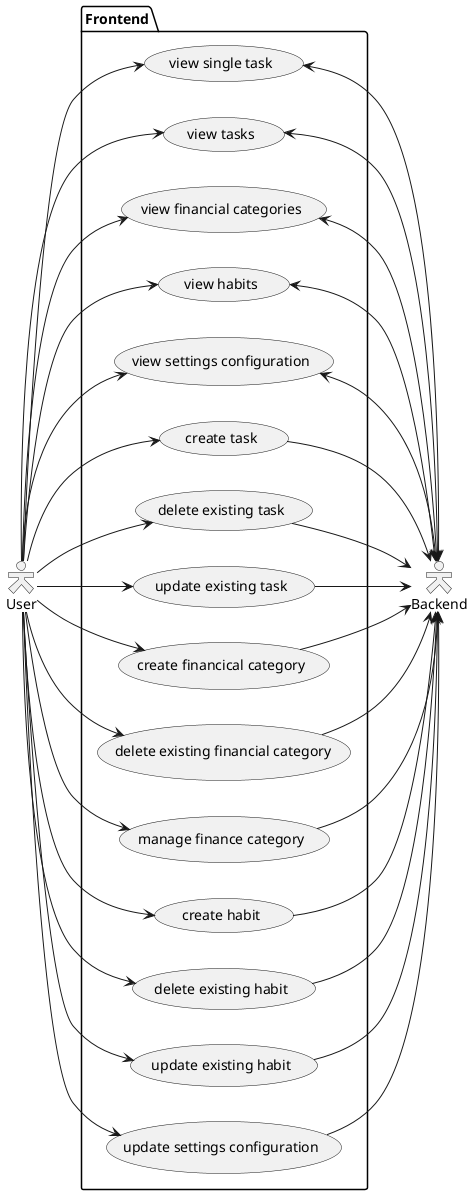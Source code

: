 @startuml FrontendUses
skinparam actorStyle Hollow
left to right direction
:User: as u
:Backend: as b

package Frontend {
    usecase "create task" as c_task
    usecase "delete existing task" as d_task
    usecase "update existing task" as u_task
    usecase "view single task" as single_task
    usecase "view tasks" as v_tasks

    usecase "create financical category" as c_finance
    usecase "delete existing financial category" as d_finance
    usecase "manage finance category" as m_finance
    usecase "view financial categories" as v_finance

    usecase "create habit" as c_habit
    usecase "delete existing habit" as d_habit
    usecase "update existing habit" as u_habit
    usecase "view habits" as v_habit

    usecase "update settings configuration" as u_settings
    usecase "view settings configuration" as v_settings
}

u --> c_task
c_task --> b
u --> d_task
d_task --> b
u --> u_task
u_task --> b
u --> single_task
single_task <-> b
u --> v_tasks
v_tasks <-> b

u --> c_finance
c_finance --> b
u --> d_finance
d_finance --> b
u --> m_finance
m_finance --> b
u --> v_finance
v_finance <-> b

u --> c_habit
c_habit --> b
u --> d_habit
d_habit --> b
u --> u_habit
u_habit --> b
u --> v_habit
v_habit <-> b

u --> v_settings
v_settings <-> b
u --> u_settings
u_settings --> b

@enduml

@startuml BackendUses
skinparam actorStyle Hollow
left to right direction
:WebApp: as w
:Database: as db

package Backend {
    usecase "create task entry" as c_task
    usecase "delete task entry" as d_task
    usecase "fetch single task" as single_task
    usecase "fetch all tasks" as f_task
    usecase "update task entry" as u_task

    usecase "create financial category" as c_finance
    usecase "delete financial category" as d_finance
    usecase "fetch all financial categories" as f_finance
    usecase "fetch single financial category" as single_finance
    usecase "update finance category" as u_finance

    usecase "create habit entry" as c_habit
    usecase "delete habit entry" as d_habit
    usecase "fetch all habit entries" as f_habit
    usecase "fetch single habit entry" as single_habit
    usecase "update existing habit" as u_habit

    usecase "fetch settings configuration" as f_settings
    usecase "update settings configuration" as u_settings
}

w --> c_task
c_task --> db
w --> d_task
d_task --> db
w <-> single_task
single_task <-> db
w <-> f_task
f_task <-> db
w --> u_task
u_task --> db

w --> c_finance
c_finance --> db
w --> d_finance
d_finance --> db
w <-> f_finance
f_finance <-> db
w <-> single_finance
single_finance <-> db
w --> u_finance
u_finance --> db

w --> c_habit
c_habit --> db
w --> d_habit
d_habit --> db
w <-> f_habit
f_habit <-> db
w <-> single_habit
single_habit <-> db
w --> u_habit
u_habit --> db

w <-> f_settings
w --> u_settings

@enduml